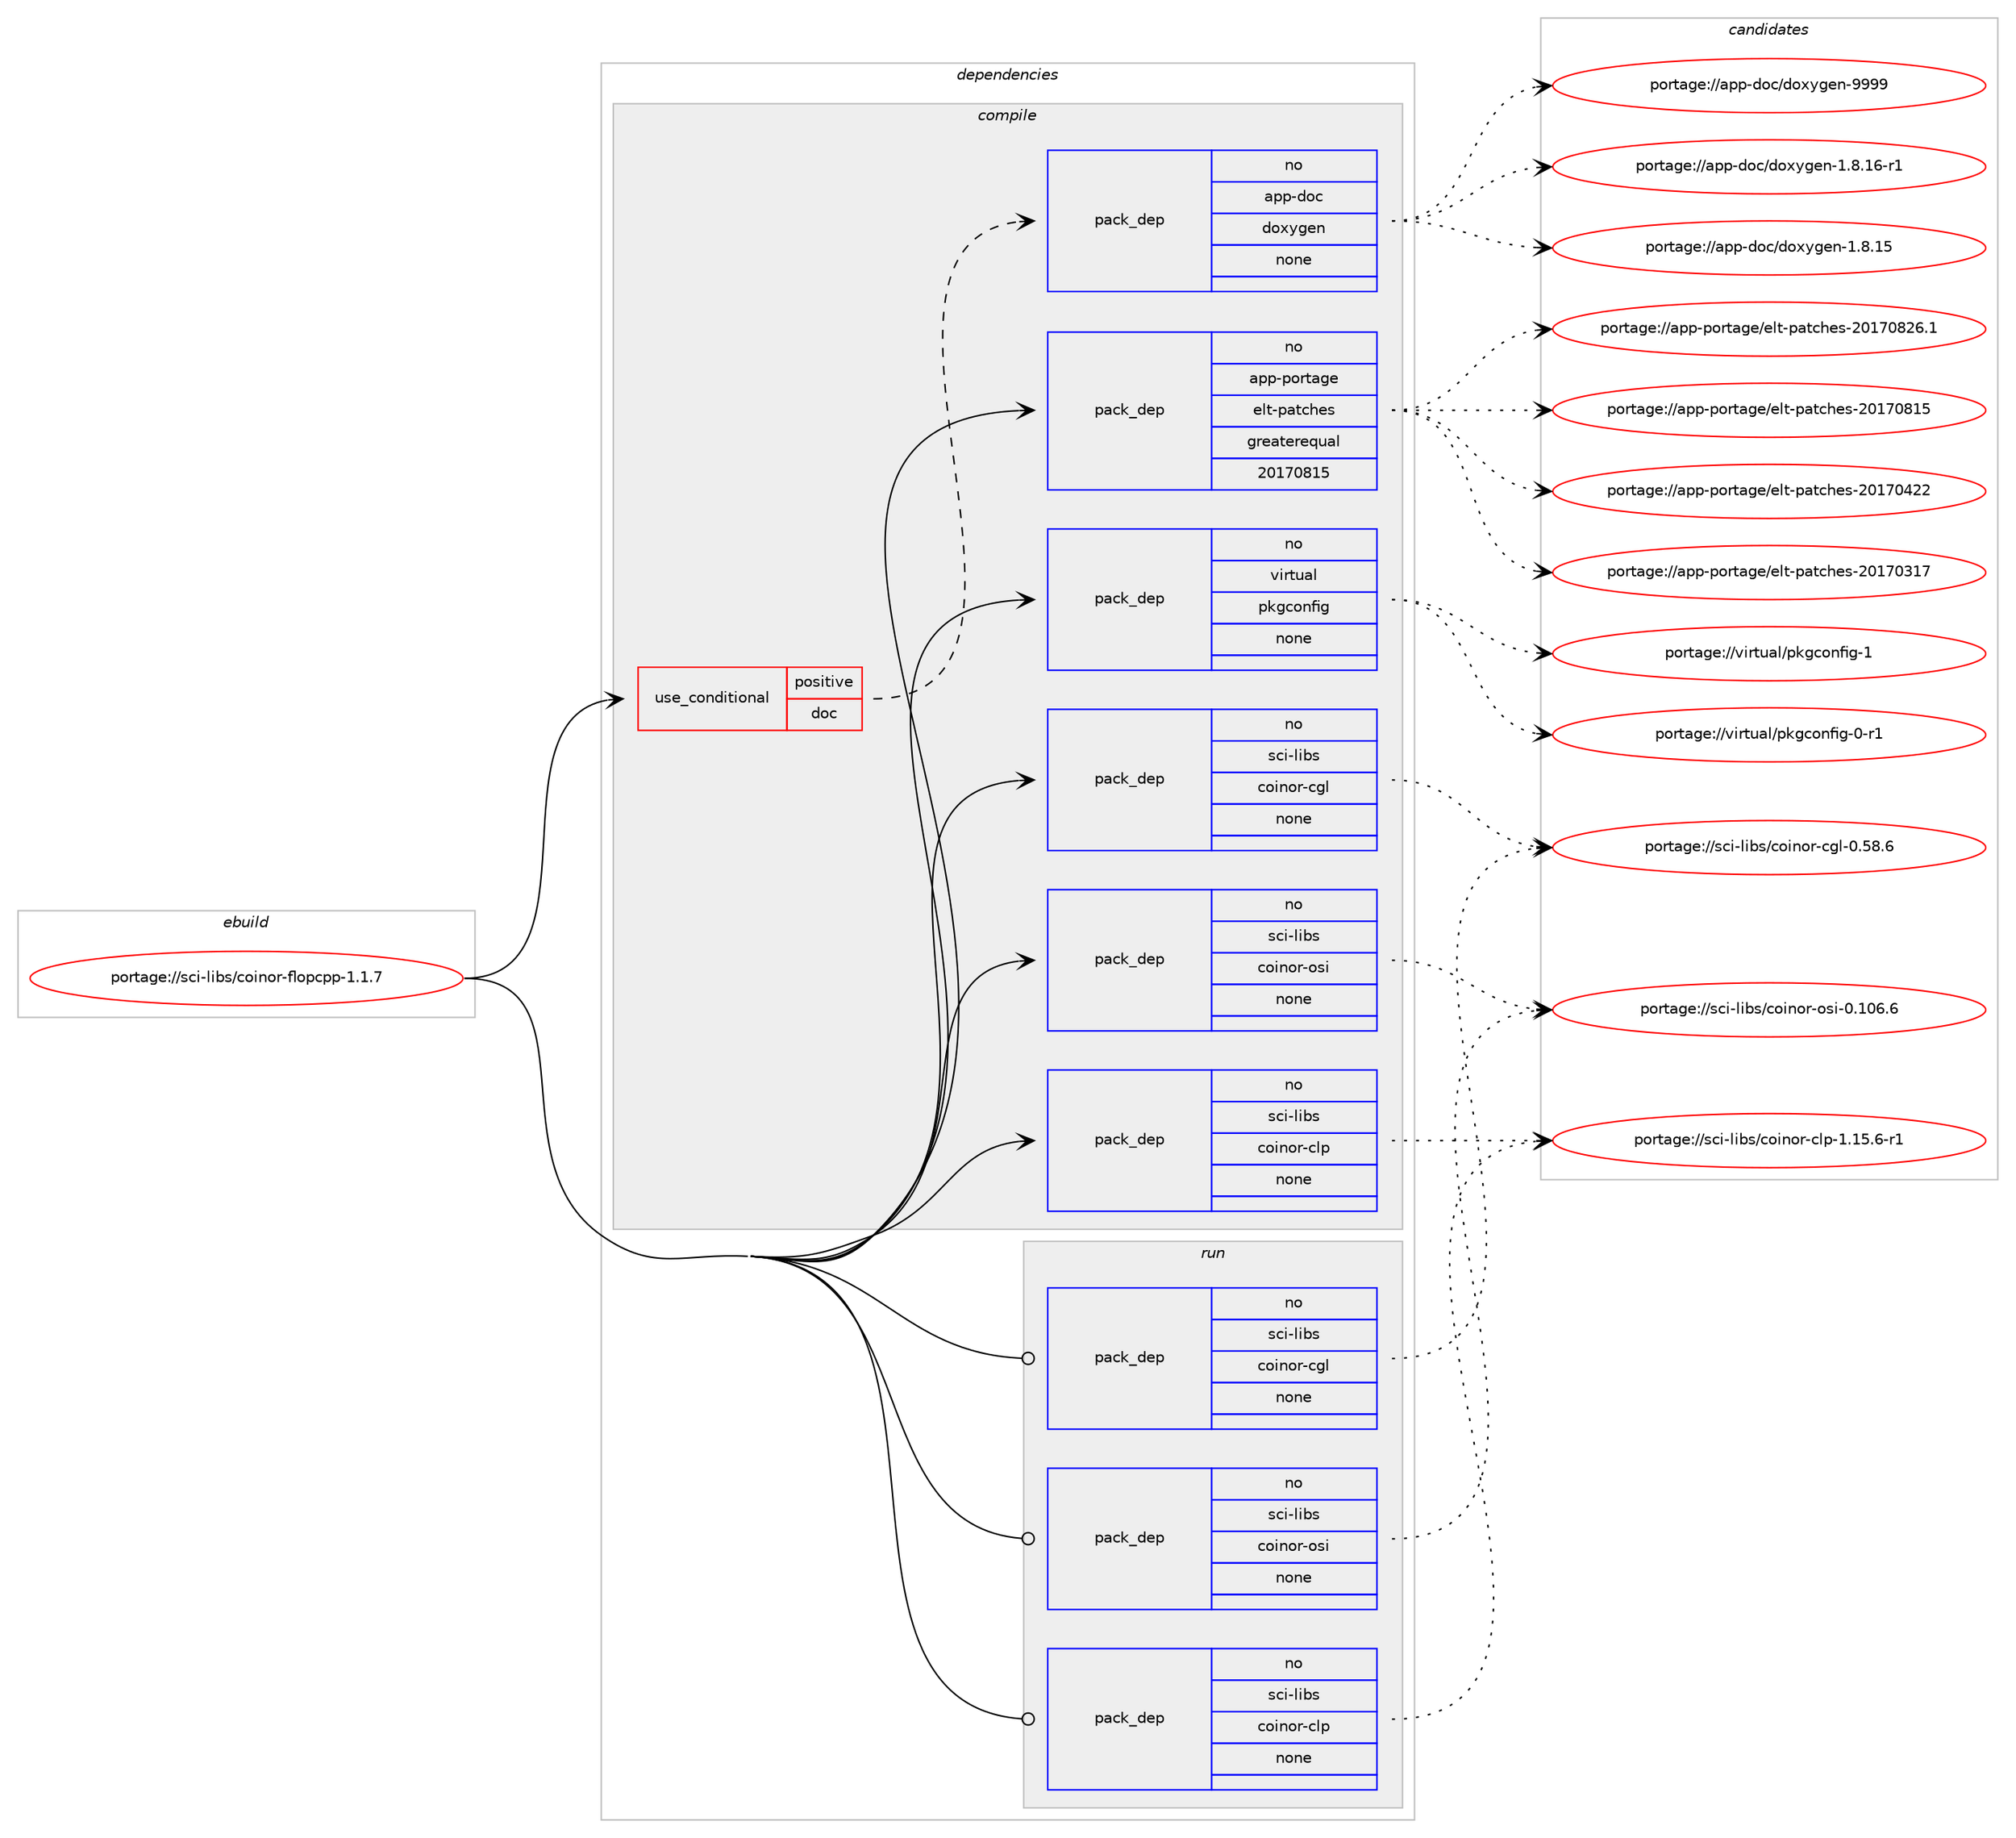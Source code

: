 digraph prolog {

# *************
# Graph options
# *************

newrank=true;
concentrate=true;
compound=true;
graph [rankdir=LR,fontname=Helvetica,fontsize=10,ranksep=1.5];#, ranksep=2.5, nodesep=0.2];
edge  [arrowhead=vee];
node  [fontname=Helvetica,fontsize=10];

# **********
# The ebuild
# **********

subgraph cluster_leftcol {
color=gray;
rank=same;
label=<<i>ebuild</i>>;
id [label="portage://sci-libs/coinor-flopcpp-1.1.7", color=red, width=4, href="../sci-libs/coinor-flopcpp-1.1.7.svg"];
}

# ****************
# The dependencies
# ****************

subgraph cluster_midcol {
color=gray;
label=<<i>dependencies</i>>;
subgraph cluster_compile {
fillcolor="#eeeeee";
style=filled;
label=<<i>compile</i>>;
subgraph cond19134 {
dependency93890 [label=<<TABLE BORDER="0" CELLBORDER="1" CELLSPACING="0" CELLPADDING="4"><TR><TD ROWSPAN="3" CELLPADDING="10">use_conditional</TD></TR><TR><TD>positive</TD></TR><TR><TD>doc</TD></TR></TABLE>>, shape=none, color=red];
subgraph pack73176 {
dependency93891 [label=<<TABLE BORDER="0" CELLBORDER="1" CELLSPACING="0" CELLPADDING="4" WIDTH="220"><TR><TD ROWSPAN="6" CELLPADDING="30">pack_dep</TD></TR><TR><TD WIDTH="110">no</TD></TR><TR><TD>app-doc</TD></TR><TR><TD>doxygen</TD></TR><TR><TD>none</TD></TR><TR><TD></TD></TR></TABLE>>, shape=none, color=blue];
}
dependency93890:e -> dependency93891:w [weight=20,style="dashed",arrowhead="vee"];
}
id:e -> dependency93890:w [weight=20,style="solid",arrowhead="vee"];
subgraph pack73177 {
dependency93892 [label=<<TABLE BORDER="0" CELLBORDER="1" CELLSPACING="0" CELLPADDING="4" WIDTH="220"><TR><TD ROWSPAN="6" CELLPADDING="30">pack_dep</TD></TR><TR><TD WIDTH="110">no</TD></TR><TR><TD>app-portage</TD></TR><TR><TD>elt-patches</TD></TR><TR><TD>greaterequal</TD></TR><TR><TD>20170815</TD></TR></TABLE>>, shape=none, color=blue];
}
id:e -> dependency93892:w [weight=20,style="solid",arrowhead="vee"];
subgraph pack73178 {
dependency93893 [label=<<TABLE BORDER="0" CELLBORDER="1" CELLSPACING="0" CELLPADDING="4" WIDTH="220"><TR><TD ROWSPAN="6" CELLPADDING="30">pack_dep</TD></TR><TR><TD WIDTH="110">no</TD></TR><TR><TD>sci-libs</TD></TR><TR><TD>coinor-cgl</TD></TR><TR><TD>none</TD></TR><TR><TD></TD></TR></TABLE>>, shape=none, color=blue];
}
id:e -> dependency93893:w [weight=20,style="solid",arrowhead="vee"];
subgraph pack73179 {
dependency93894 [label=<<TABLE BORDER="0" CELLBORDER="1" CELLSPACING="0" CELLPADDING="4" WIDTH="220"><TR><TD ROWSPAN="6" CELLPADDING="30">pack_dep</TD></TR><TR><TD WIDTH="110">no</TD></TR><TR><TD>sci-libs</TD></TR><TR><TD>coinor-clp</TD></TR><TR><TD>none</TD></TR><TR><TD></TD></TR></TABLE>>, shape=none, color=blue];
}
id:e -> dependency93894:w [weight=20,style="solid",arrowhead="vee"];
subgraph pack73180 {
dependency93895 [label=<<TABLE BORDER="0" CELLBORDER="1" CELLSPACING="0" CELLPADDING="4" WIDTH="220"><TR><TD ROWSPAN="6" CELLPADDING="30">pack_dep</TD></TR><TR><TD WIDTH="110">no</TD></TR><TR><TD>sci-libs</TD></TR><TR><TD>coinor-osi</TD></TR><TR><TD>none</TD></TR><TR><TD></TD></TR></TABLE>>, shape=none, color=blue];
}
id:e -> dependency93895:w [weight=20,style="solid",arrowhead="vee"];
subgraph pack73181 {
dependency93896 [label=<<TABLE BORDER="0" CELLBORDER="1" CELLSPACING="0" CELLPADDING="4" WIDTH="220"><TR><TD ROWSPAN="6" CELLPADDING="30">pack_dep</TD></TR><TR><TD WIDTH="110">no</TD></TR><TR><TD>virtual</TD></TR><TR><TD>pkgconfig</TD></TR><TR><TD>none</TD></TR><TR><TD></TD></TR></TABLE>>, shape=none, color=blue];
}
id:e -> dependency93896:w [weight=20,style="solid",arrowhead="vee"];
}
subgraph cluster_compileandrun {
fillcolor="#eeeeee";
style=filled;
label=<<i>compile and run</i>>;
}
subgraph cluster_run {
fillcolor="#eeeeee";
style=filled;
label=<<i>run</i>>;
subgraph pack73182 {
dependency93897 [label=<<TABLE BORDER="0" CELLBORDER="1" CELLSPACING="0" CELLPADDING="4" WIDTH="220"><TR><TD ROWSPAN="6" CELLPADDING="30">pack_dep</TD></TR><TR><TD WIDTH="110">no</TD></TR><TR><TD>sci-libs</TD></TR><TR><TD>coinor-cgl</TD></TR><TR><TD>none</TD></TR><TR><TD></TD></TR></TABLE>>, shape=none, color=blue];
}
id:e -> dependency93897:w [weight=20,style="solid",arrowhead="odot"];
subgraph pack73183 {
dependency93898 [label=<<TABLE BORDER="0" CELLBORDER="1" CELLSPACING="0" CELLPADDING="4" WIDTH="220"><TR><TD ROWSPAN="6" CELLPADDING="30">pack_dep</TD></TR><TR><TD WIDTH="110">no</TD></TR><TR><TD>sci-libs</TD></TR><TR><TD>coinor-clp</TD></TR><TR><TD>none</TD></TR><TR><TD></TD></TR></TABLE>>, shape=none, color=blue];
}
id:e -> dependency93898:w [weight=20,style="solid",arrowhead="odot"];
subgraph pack73184 {
dependency93899 [label=<<TABLE BORDER="0" CELLBORDER="1" CELLSPACING="0" CELLPADDING="4" WIDTH="220"><TR><TD ROWSPAN="6" CELLPADDING="30">pack_dep</TD></TR><TR><TD WIDTH="110">no</TD></TR><TR><TD>sci-libs</TD></TR><TR><TD>coinor-osi</TD></TR><TR><TD>none</TD></TR><TR><TD></TD></TR></TABLE>>, shape=none, color=blue];
}
id:e -> dependency93899:w [weight=20,style="solid",arrowhead="odot"];
}
}

# **************
# The candidates
# **************

subgraph cluster_choices {
rank=same;
color=gray;
label=<<i>candidates</i>>;

subgraph choice73176 {
color=black;
nodesep=1;
choice971121124510011199471001111201211031011104557575757 [label="portage://app-doc/doxygen-9999", color=red, width=4,href="../app-doc/doxygen-9999.svg"];
choice97112112451001119947100111120121103101110454946564649544511449 [label="portage://app-doc/doxygen-1.8.16-r1", color=red, width=4,href="../app-doc/doxygen-1.8.16-r1.svg"];
choice9711211245100111994710011112012110310111045494656464953 [label="portage://app-doc/doxygen-1.8.15", color=red, width=4,href="../app-doc/doxygen-1.8.15.svg"];
dependency93891:e -> choice971121124510011199471001111201211031011104557575757:w [style=dotted,weight="100"];
dependency93891:e -> choice97112112451001119947100111120121103101110454946564649544511449:w [style=dotted,weight="100"];
dependency93891:e -> choice9711211245100111994710011112012110310111045494656464953:w [style=dotted,weight="100"];
}
subgraph choice73177 {
color=black;
nodesep=1;
choice971121124511211111411697103101471011081164511297116991041011154550484955485650544649 [label="portage://app-portage/elt-patches-20170826.1", color=red, width=4,href="../app-portage/elt-patches-20170826.1.svg"];
choice97112112451121111141169710310147101108116451129711699104101115455048495548564953 [label="portage://app-portage/elt-patches-20170815", color=red, width=4,href="../app-portage/elt-patches-20170815.svg"];
choice97112112451121111141169710310147101108116451129711699104101115455048495548525050 [label="portage://app-portage/elt-patches-20170422", color=red, width=4,href="../app-portage/elt-patches-20170422.svg"];
choice97112112451121111141169710310147101108116451129711699104101115455048495548514955 [label="portage://app-portage/elt-patches-20170317", color=red, width=4,href="../app-portage/elt-patches-20170317.svg"];
dependency93892:e -> choice971121124511211111411697103101471011081164511297116991041011154550484955485650544649:w [style=dotted,weight="100"];
dependency93892:e -> choice97112112451121111141169710310147101108116451129711699104101115455048495548564953:w [style=dotted,weight="100"];
dependency93892:e -> choice97112112451121111141169710310147101108116451129711699104101115455048495548525050:w [style=dotted,weight="100"];
dependency93892:e -> choice97112112451121111141169710310147101108116451129711699104101115455048495548514955:w [style=dotted,weight="100"];
}
subgraph choice73178 {
color=black;
nodesep=1;
choice1159910545108105981154799111105110111114459910310845484653564654 [label="portage://sci-libs/coinor-cgl-0.58.6", color=red, width=4,href="../sci-libs/coinor-cgl-0.58.6.svg"];
dependency93893:e -> choice1159910545108105981154799111105110111114459910310845484653564654:w [style=dotted,weight="100"];
}
subgraph choice73179 {
color=black;
nodesep=1;
choice11599105451081059811547991111051101111144599108112454946495346544511449 [label="portage://sci-libs/coinor-clp-1.15.6-r1", color=red, width=4,href="../sci-libs/coinor-clp-1.15.6-r1.svg"];
dependency93894:e -> choice11599105451081059811547991111051101111144599108112454946495346544511449:w [style=dotted,weight="100"];
}
subgraph choice73180 {
color=black;
nodesep=1;
choice1159910545108105981154799111105110111114451111151054548464948544654 [label="portage://sci-libs/coinor-osi-0.106.6", color=red, width=4,href="../sci-libs/coinor-osi-0.106.6.svg"];
dependency93895:e -> choice1159910545108105981154799111105110111114451111151054548464948544654:w [style=dotted,weight="100"];
}
subgraph choice73181 {
color=black;
nodesep=1;
choice1181051141161179710847112107103991111101021051034549 [label="portage://virtual/pkgconfig-1", color=red, width=4,href="../virtual/pkgconfig-1.svg"];
choice11810511411611797108471121071039911111010210510345484511449 [label="portage://virtual/pkgconfig-0-r1", color=red, width=4,href="../virtual/pkgconfig-0-r1.svg"];
dependency93896:e -> choice1181051141161179710847112107103991111101021051034549:w [style=dotted,weight="100"];
dependency93896:e -> choice11810511411611797108471121071039911111010210510345484511449:w [style=dotted,weight="100"];
}
subgraph choice73182 {
color=black;
nodesep=1;
choice1159910545108105981154799111105110111114459910310845484653564654 [label="portage://sci-libs/coinor-cgl-0.58.6", color=red, width=4,href="../sci-libs/coinor-cgl-0.58.6.svg"];
dependency93897:e -> choice1159910545108105981154799111105110111114459910310845484653564654:w [style=dotted,weight="100"];
}
subgraph choice73183 {
color=black;
nodesep=1;
choice11599105451081059811547991111051101111144599108112454946495346544511449 [label="portage://sci-libs/coinor-clp-1.15.6-r1", color=red, width=4,href="../sci-libs/coinor-clp-1.15.6-r1.svg"];
dependency93898:e -> choice11599105451081059811547991111051101111144599108112454946495346544511449:w [style=dotted,weight="100"];
}
subgraph choice73184 {
color=black;
nodesep=1;
choice1159910545108105981154799111105110111114451111151054548464948544654 [label="portage://sci-libs/coinor-osi-0.106.6", color=red, width=4,href="../sci-libs/coinor-osi-0.106.6.svg"];
dependency93899:e -> choice1159910545108105981154799111105110111114451111151054548464948544654:w [style=dotted,weight="100"];
}
}

}
